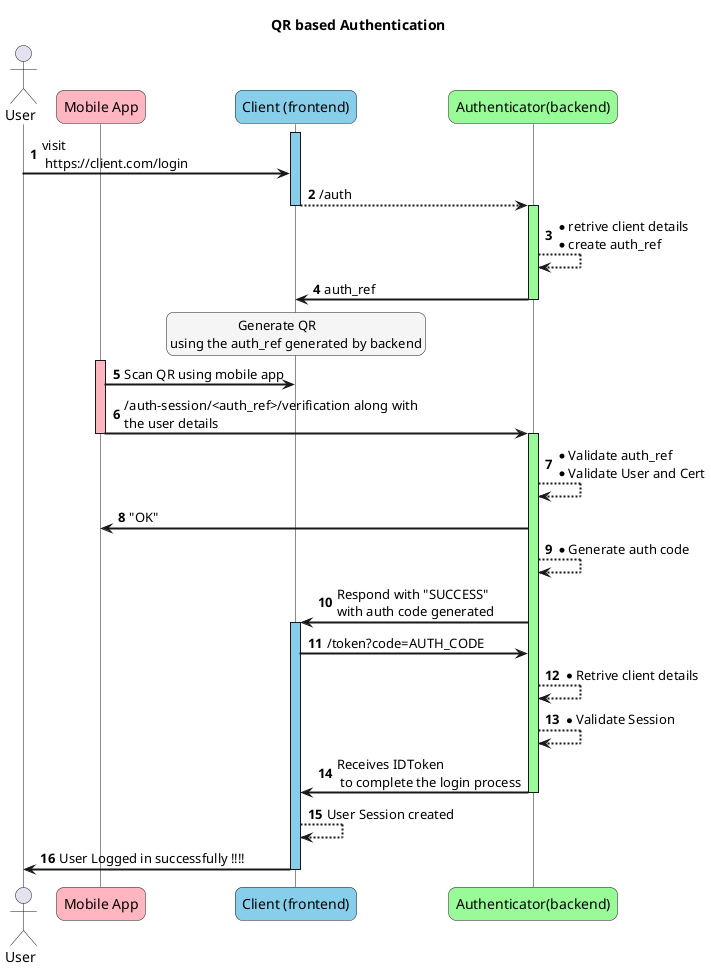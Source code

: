 @startuml "QR-auth-userflow"

' Configurations
' ------------
!pragma teoz true

autonumber
hide unlinked

' Customization
' ------------
skinparam {
    BackgroundColor White
    sequenceArrowThickness 2
    sequenceReferenceAlign center
    ParticipantPadding 5
    BoxPadding 50
    lifelineStrategy nosolid

    roundcorner 15
    maxmessagesize 300
    PageMargin 20
    Legend {
        FontStyle bold
        Padding 1
    }
    Note {
        BackgroundColor #WhiteSmoke
    }
}

!$spmColor="#LightPink"
!$rpColor="#SkyBlue"
!$aspColor="#PaleGreen"

' Declarations
' ------------
title "QR based Authentication"

actor "User" as user

participant "Mobile App" as spm $spmColor
participant "Client (frontend)" as rp $rpColor
participant "Authenticator(backend)" as asp $aspColor

' User Flow
' ------------
activate rp $rpColor
user -> rp: visit \n https://client.com/login
rp --> asp: /auth
deactivate rp

activate asp $aspColor
asp --> asp: * retrive client details\n*create auth_ref
asp -> rp: auth_ref
deactivate asp

rnote over rp
                        Generate QR
    using the auth_ref generated by backend
end note

activate spm $spmColor
spm -> rp: Scan QR using mobile app
spm -> asp: /auth-session/<auth_ref>/verification along with the user details
deactivate spm

activate asp $aspColor
asp --> asp: * Validate auth_ref\n* Validate User and Cert
asp -> spm: "OK"
asp --> asp: * Generate auth code
asp -> rp: Respond with "SUCCESS"\nwith auth code generated
activate rp $rpColor

rp -> asp: /token?code=AUTH_CODE
asp --> asp: * Retrive client details
asp --> asp: * Validate Session
asp -> rp: Receives IDToken\n to complete the login process
deactivate asp
rp --> rp: User Session created

rp -> user: User Logged in successfully !!!!
deactivate rp

@enduml